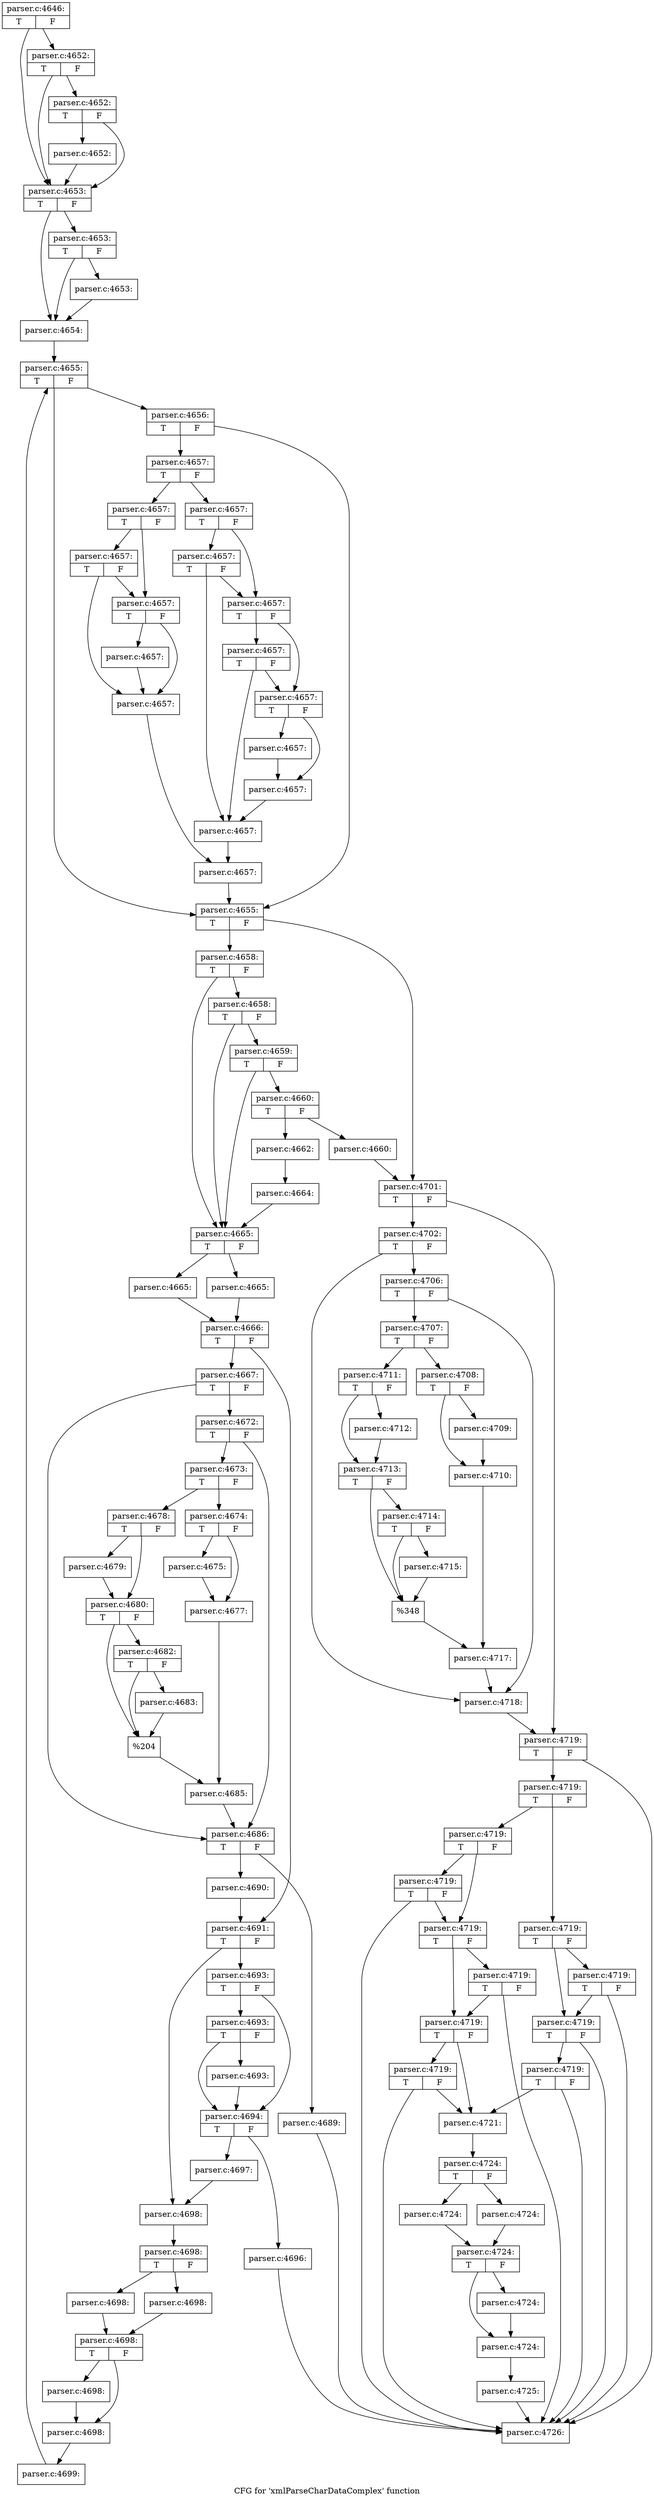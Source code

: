 digraph "CFG for 'xmlParseCharDataComplex' function" {
	label="CFG for 'xmlParseCharDataComplex' function";

	Node0x5c6f010 [shape=record,label="{parser.c:4646:|{<s0>T|<s1>F}}"];
	Node0x5c6f010 -> Node0x5c71d60;
	Node0x5c6f010 -> Node0x5c71c90;
	Node0x5c71d60 [shape=record,label="{parser.c:4652:|{<s0>T|<s1>F}}"];
	Node0x5c71d60 -> Node0x5c71ce0;
	Node0x5c71d60 -> Node0x5c71c90;
	Node0x5c71ce0 [shape=record,label="{parser.c:4652:|{<s0>T|<s1>F}}"];
	Node0x5c71ce0 -> Node0x5c71c40;
	Node0x5c71ce0 -> Node0x5c71c90;
	Node0x5c71c40 [shape=record,label="{parser.c:4652:}"];
	Node0x5c71c40 -> Node0x5c71c90;
	Node0x5c71c90 [shape=record,label="{parser.c:4653:|{<s0>T|<s1>F}}"];
	Node0x5c71c90 -> Node0x5c730a0;
	Node0x5c71c90 -> Node0x5c73050;
	Node0x5c730a0 [shape=record,label="{parser.c:4653:|{<s0>T|<s1>F}}"];
	Node0x5c730a0 -> Node0x5c73000;
	Node0x5c730a0 -> Node0x5c73050;
	Node0x5c73000 [shape=record,label="{parser.c:4653:}"];
	Node0x5c73000 -> Node0x5c73050;
	Node0x5c73050 [shape=record,label="{parser.c:4654:}"];
	Node0x5c73050 -> Node0x5c73e30;
	Node0x5c73e30 [shape=record,label="{parser.c:4655:|{<s0>T|<s1>F}}"];
	Node0x5c73e30 -> Node0x5c74170;
	Node0x5c73e30 -> Node0x5c740d0;
	Node0x5c74170 [shape=record,label="{parser.c:4656:|{<s0>T|<s1>F}}"];
	Node0x5c74170 -> Node0x5c74120;
	Node0x5c74170 -> Node0x5c740d0;
	Node0x5c74120 [shape=record,label="{parser.c:4657:|{<s0>T|<s1>F}}"];
	Node0x5c74120 -> Node0x5c74600;
	Node0x5c74120 -> Node0x5c74650;
	Node0x5c74600 [shape=record,label="{parser.c:4657:|{<s0>T|<s1>F}}"];
	Node0x5c74600 -> Node0x5c749b0;
	Node0x5c74600 -> Node0x5c74960;
	Node0x5c749b0 [shape=record,label="{parser.c:4657:|{<s0>T|<s1>F}}"];
	Node0x5c749b0 -> Node0x5c748c0;
	Node0x5c749b0 -> Node0x5c74960;
	Node0x5c74960 [shape=record,label="{parser.c:4657:|{<s0>T|<s1>F}}"];
	Node0x5c74960 -> Node0x5c748c0;
	Node0x5c74960 -> Node0x5c74910;
	Node0x5c74910 [shape=record,label="{parser.c:4657:}"];
	Node0x5c74910 -> Node0x5c748c0;
	Node0x5c748c0 [shape=record,label="{parser.c:4657:}"];
	Node0x5c748c0 -> Node0x5c746a0;
	Node0x5c74650 [shape=record,label="{parser.c:4657:|{<s0>T|<s1>F}}"];
	Node0x5c74650 -> Node0x5c751b0;
	Node0x5c74650 -> Node0x5c75160;
	Node0x5c751b0 [shape=record,label="{parser.c:4657:|{<s0>T|<s1>F}}"];
	Node0x5c751b0 -> Node0x5c74e50;
	Node0x5c751b0 -> Node0x5c75160;
	Node0x5c75160 [shape=record,label="{parser.c:4657:|{<s0>T|<s1>F}}"];
	Node0x5c75160 -> Node0x5c75540;
	Node0x5c75160 -> Node0x5c75110;
	Node0x5c75540 [shape=record,label="{parser.c:4657:|{<s0>T|<s1>F}}"];
	Node0x5c75540 -> Node0x5c74e50;
	Node0x5c75540 -> Node0x5c75110;
	Node0x5c75110 [shape=record,label="{parser.c:4657:|{<s0>T|<s1>F}}"];
	Node0x5c75110 -> Node0x5c75910;
	Node0x5c75110 -> Node0x5c758c0;
	Node0x5c75910 [shape=record,label="{parser.c:4657:}"];
	Node0x5c75910 -> Node0x5c758c0;
	Node0x5c758c0 [shape=record,label="{parser.c:4657:}"];
	Node0x5c758c0 -> Node0x5c74e50;
	Node0x5c74e50 [shape=record,label="{parser.c:4657:}"];
	Node0x5c74e50 -> Node0x5c746a0;
	Node0x5c746a0 [shape=record,label="{parser.c:4657:}"];
	Node0x5c746a0 -> Node0x5c740d0;
	Node0x5c740d0 [shape=record,label="{parser.c:4655:|{<s0>T|<s1>F}}"];
	Node0x5c740d0 -> Node0x5c74550;
	Node0x5c740d0 -> Node0x5c74050;
	Node0x5c74550 [shape=record,label="{parser.c:4658:|{<s0>T|<s1>F}}"];
	Node0x5c74550 -> Node0x5c76320;
	Node0x5c74550 -> Node0x5c76250;
	Node0x5c76320 [shape=record,label="{parser.c:4658:|{<s0>T|<s1>F}}"];
	Node0x5c76320 -> Node0x5c762a0;
	Node0x5c76320 -> Node0x5c76250;
	Node0x5c762a0 [shape=record,label="{parser.c:4659:|{<s0>T|<s1>F}}"];
	Node0x5c762a0 -> Node0x5c76200;
	Node0x5c762a0 -> Node0x5c76250;
	Node0x5c76200 [shape=record,label="{parser.c:4660:|{<s0>T|<s1>F}}"];
	Node0x5c76200 -> Node0x5c77150;
	Node0x5c76200 -> Node0x5c771f0;
	Node0x5c77150 [shape=record,label="{parser.c:4660:}"];
	Node0x5c77150 -> Node0x5c74050;
	Node0x5c771f0 [shape=record,label="{parser.c:4662:}"];
	Node0x5c771f0 -> Node0x5c771a0;
	Node0x5c771a0 [shape=record,label="{parser.c:4664:}"];
	Node0x5c771a0 -> Node0x5c76250;
	Node0x5c76250 [shape=record,label="{parser.c:4665:|{<s0>T|<s1>F}}"];
	Node0x5c76250 -> Node0x5c778b0;
	Node0x5c76250 -> Node0x5c77950;
	Node0x5c778b0 [shape=record,label="{parser.c:4665:}"];
	Node0x5c778b0 -> Node0x5c77900;
	Node0x5c77950 [shape=record,label="{parser.c:4665:}"];
	Node0x5c77950 -> Node0x5c77900;
	Node0x5c77900 [shape=record,label="{parser.c:4666:|{<s0>T|<s1>F}}"];
	Node0x5c77900 -> Node0x5c78400;
	Node0x5c77900 -> Node0x5c78450;
	Node0x5c78400 [shape=record,label="{parser.c:4667:|{<s0>T|<s1>F}}"];
	Node0x5c78400 -> Node0x5c78af0;
	Node0x5c78400 -> Node0x5c78aa0;
	Node0x5c78af0 [shape=record,label="{parser.c:4672:|{<s0>T|<s1>F}}"];
	Node0x5c78af0 -> Node0x5c78aa0;
	Node0x5c78af0 -> Node0x5c78a50;
	Node0x5c78a50 [shape=record,label="{parser.c:4673:|{<s0>T|<s1>F}}"];
	Node0x5c78a50 -> Node0x5c79280;
	Node0x5c78a50 -> Node0x5c79320;
	Node0x5c79280 [shape=record,label="{parser.c:4674:|{<s0>T|<s1>F}}"];
	Node0x5c79280 -> Node0x5c798b0;
	Node0x5c79280 -> Node0x5c79900;
	Node0x5c798b0 [shape=record,label="{parser.c:4675:}"];
	Node0x5c798b0 -> Node0x5c79900;
	Node0x5c79900 [shape=record,label="{parser.c:4677:}"];
	Node0x5c79900 -> Node0x5c792d0;
	Node0x5c79320 [shape=record,label="{parser.c:4678:|{<s0>T|<s1>F}}"];
	Node0x5c79320 -> Node0x5c7a6e0;
	Node0x5c79320 -> Node0x5c7a730;
	Node0x5c7a6e0 [shape=record,label="{parser.c:4679:}"];
	Node0x5c7a6e0 -> Node0x5c7a730;
	Node0x5c7a730 [shape=record,label="{parser.c:4680:|{<s0>T|<s1>F}}"];
	Node0x5c7a730 -> Node0x5c7b480;
	Node0x5c7a730 -> Node0x5c7b430;
	Node0x5c7b480 [shape=record,label="{parser.c:4682:|{<s0>T|<s1>F}}"];
	Node0x5c7b480 -> Node0x5c7b3e0;
	Node0x5c7b480 -> Node0x5c7b430;
	Node0x5c7b3e0 [shape=record,label="{parser.c:4683:}"];
	Node0x5c7b3e0 -> Node0x5c7b430;
	Node0x5c7b430 [shape=record,label="{%204}"];
	Node0x5c7b430 -> Node0x5c792d0;
	Node0x5c792d0 [shape=record,label="{parser.c:4685:}"];
	Node0x5c792d0 -> Node0x5c78aa0;
	Node0x5c78aa0 [shape=record,label="{parser.c:4686:|{<s0>T|<s1>F}}"];
	Node0x5c78aa0 -> Node0x5c7c7c0;
	Node0x5c78aa0 -> Node0x5c7c810;
	Node0x5c7c7c0 [shape=record,label="{parser.c:4689:}"];
	Node0x5c7c7c0 -> Node0x5c84a70;
	Node0x5c7c810 [shape=record,label="{parser.c:4690:}"];
	Node0x5c7c810 -> Node0x5c78450;
	Node0x5c78450 [shape=record,label="{parser.c:4691:|{<s0>T|<s1>F}}"];
	Node0x5c78450 -> Node0x5c7cfa0;
	Node0x5c78450 -> Node0x5c7cff0;
	Node0x5c7cfa0 [shape=record,label="{parser.c:4693:|{<s0>T|<s1>F}}"];
	Node0x5c7cfa0 -> Node0x5c7d420;
	Node0x5c7cfa0 -> Node0x5c7d3d0;
	Node0x5c7d420 [shape=record,label="{parser.c:4693:|{<s0>T|<s1>F}}"];
	Node0x5c7d420 -> Node0x5c7d380;
	Node0x5c7d420 -> Node0x5c7d3d0;
	Node0x5c7d380 [shape=record,label="{parser.c:4693:}"];
	Node0x5c7d380 -> Node0x5c7d3d0;
	Node0x5c7d3d0 [shape=record,label="{parser.c:4694:|{<s0>T|<s1>F}}"];
	Node0x5c7d3d0 -> Node0x5c7e0c0;
	Node0x5c7d3d0 -> Node0x5c7e110;
	Node0x5c7e0c0 [shape=record,label="{parser.c:4696:}"];
	Node0x5c7e0c0 -> Node0x5c84a70;
	Node0x5c7e110 [shape=record,label="{parser.c:4697:}"];
	Node0x5c7e110 -> Node0x5c7cff0;
	Node0x5c7cff0 [shape=record,label="{parser.c:4698:}"];
	Node0x5c7cff0 -> Node0x5c7e710;
	Node0x5c7e710 [shape=record,label="{parser.c:4698:|{<s0>T|<s1>F}}"];
	Node0x5c7e710 -> Node0x5c7e9b0;
	Node0x5c7e710 -> Node0x5c7ea50;
	Node0x5c7e9b0 [shape=record,label="{parser.c:4698:}"];
	Node0x5c7e9b0 -> Node0x5c7ea00;
	Node0x5c7ea50 [shape=record,label="{parser.c:4698:}"];
	Node0x5c7ea50 -> Node0x5c7ea00;
	Node0x5c7ea00 [shape=record,label="{parser.c:4698:|{<s0>T|<s1>F}}"];
	Node0x5c7ea00 -> Node0x5c7fce0;
	Node0x5c7ea00 -> Node0x5c7fd30;
	Node0x5c7fce0 [shape=record,label="{parser.c:4698:}"];
	Node0x5c7fce0 -> Node0x5c7fd30;
	Node0x5c7fd30 [shape=record,label="{parser.c:4698:}"];
	Node0x5c7fd30 -> Node0x5c7e670;
	Node0x5c7e670 [shape=record,label="{parser.c:4699:}"];
	Node0x5c7e670 -> Node0x5c73e30;
	Node0x5c74050 [shape=record,label="{parser.c:4701:|{<s0>T|<s1>F}}"];
	Node0x5c74050 -> Node0x5c7e6c0;
	Node0x5c74050 -> Node0x5c806d0;
	Node0x5c7e6c0 [shape=record,label="{parser.c:4702:|{<s0>T|<s1>F}}"];
	Node0x5c7e6c0 -> Node0x5c80d70;
	Node0x5c7e6c0 -> Node0x5c80d20;
	Node0x5c80d70 [shape=record,label="{parser.c:4706:|{<s0>T|<s1>F}}"];
	Node0x5c80d70 -> Node0x5c80d20;
	Node0x5c80d70 -> Node0x5c80cd0;
	Node0x5c80cd0 [shape=record,label="{parser.c:4707:|{<s0>T|<s1>F}}"];
	Node0x5c80cd0 -> Node0x5c81500;
	Node0x5c80cd0 -> Node0x5c815a0;
	Node0x5c81500 [shape=record,label="{parser.c:4708:|{<s0>T|<s1>F}}"];
	Node0x5c81500 -> Node0x5c81b30;
	Node0x5c81500 -> Node0x5c81b80;
	Node0x5c81b30 [shape=record,label="{parser.c:4709:}"];
	Node0x5c81b30 -> Node0x5c81b80;
	Node0x5c81b80 [shape=record,label="{parser.c:4710:}"];
	Node0x5c81b80 -> Node0x5c81550;
	Node0x5c815a0 [shape=record,label="{parser.c:4711:|{<s0>T|<s1>F}}"];
	Node0x5c815a0 -> Node0x5c82960;
	Node0x5c815a0 -> Node0x5c829b0;
	Node0x5c82960 [shape=record,label="{parser.c:4712:}"];
	Node0x5c82960 -> Node0x5c829b0;
	Node0x5c829b0 [shape=record,label="{parser.c:4713:|{<s0>T|<s1>F}}"];
	Node0x5c829b0 -> Node0x5c83700;
	Node0x5c829b0 -> Node0x5c836b0;
	Node0x5c83700 [shape=record,label="{parser.c:4714:|{<s0>T|<s1>F}}"];
	Node0x5c83700 -> Node0x5c83660;
	Node0x5c83700 -> Node0x5c836b0;
	Node0x5c83660 [shape=record,label="{parser.c:4715:}"];
	Node0x5c83660 -> Node0x5c836b0;
	Node0x5c836b0 [shape=record,label="{%348}"];
	Node0x5c836b0 -> Node0x5c81550;
	Node0x5c81550 [shape=record,label="{parser.c:4717:}"];
	Node0x5c81550 -> Node0x5c80d20;
	Node0x5c80d20 [shape=record,label="{parser.c:4718:}"];
	Node0x5c80d20 -> Node0x5c806d0;
	Node0x5c806d0 [shape=record,label="{parser.c:4719:|{<s0>T|<s1>F}}"];
	Node0x5c806d0 -> Node0x5c84ac0;
	Node0x5c806d0 -> Node0x5c84a70;
	Node0x5c84ac0 [shape=record,label="{parser.c:4719:|{<s0>T|<s1>F}}"];
	Node0x5c84ac0 -> Node0x5c84da0;
	Node0x5c84ac0 -> Node0x5c84df0;
	Node0x5c84da0 [shape=record,label="{parser.c:4719:|{<s0>T|<s1>F}}"];
	Node0x5c84da0 -> Node0x5c85080;
	Node0x5c84da0 -> Node0x5c85030;
	Node0x5c85080 [shape=record,label="{parser.c:4719:|{<s0>T|<s1>F}}"];
	Node0x5c85080 -> Node0x5c84a70;
	Node0x5c85080 -> Node0x5c85030;
	Node0x5c85030 [shape=record,label="{parser.c:4719:|{<s0>T|<s1>F}}"];
	Node0x5c85030 -> Node0x5c84a70;
	Node0x5c85030 -> Node0x5c84fe0;
	Node0x5c84fe0 [shape=record,label="{parser.c:4719:|{<s0>T|<s1>F}}"];
	Node0x5c84fe0 -> Node0x5c84a70;
	Node0x5c84fe0 -> Node0x5c84a20;
	Node0x5c84df0 [shape=record,label="{parser.c:4719:|{<s0>T|<s1>F}}"];
	Node0x5c84df0 -> Node0x5c85730;
	Node0x5c84df0 -> Node0x5c856e0;
	Node0x5c85730 [shape=record,label="{parser.c:4719:|{<s0>T|<s1>F}}"];
	Node0x5c85730 -> Node0x5c84a70;
	Node0x5c85730 -> Node0x5c856e0;
	Node0x5c856e0 [shape=record,label="{parser.c:4719:|{<s0>T|<s1>F}}"];
	Node0x5c856e0 -> Node0x5c85a60;
	Node0x5c856e0 -> Node0x5c85690;
	Node0x5c85a60 [shape=record,label="{parser.c:4719:|{<s0>T|<s1>F}}"];
	Node0x5c85a60 -> Node0x5c84a70;
	Node0x5c85a60 -> Node0x5c85690;
	Node0x5c85690 [shape=record,label="{parser.c:4719:|{<s0>T|<s1>F}}"];
	Node0x5c85690 -> Node0x5c85d90;
	Node0x5c85690 -> Node0x5c84a20;
	Node0x5c85d90 [shape=record,label="{parser.c:4719:|{<s0>T|<s1>F}}"];
	Node0x5c85d90 -> Node0x5c84a70;
	Node0x5c85d90 -> Node0x5c84a20;
	Node0x5c84a20 [shape=record,label="{parser.c:4721:}"];
	Node0x5c84a20 -> Node0x5c865d0;
	Node0x5c865d0 [shape=record,label="{parser.c:4724:|{<s0>T|<s1>F}}"];
	Node0x5c865d0 -> Node0x5c86870;
	Node0x5c865d0 -> Node0x5c86910;
	Node0x5c86870 [shape=record,label="{parser.c:4724:}"];
	Node0x5c86870 -> Node0x5c868c0;
	Node0x5c86910 [shape=record,label="{parser.c:4724:}"];
	Node0x5c86910 -> Node0x5c868c0;
	Node0x5c868c0 [shape=record,label="{parser.c:4724:|{<s0>T|<s1>F}}"];
	Node0x5c868c0 -> Node0x5c87ba0;
	Node0x5c868c0 -> Node0x5c87bf0;
	Node0x5c87ba0 [shape=record,label="{parser.c:4724:}"];
	Node0x5c87ba0 -> Node0x5c87bf0;
	Node0x5c87bf0 [shape=record,label="{parser.c:4724:}"];
	Node0x5c87bf0 -> Node0x5c86530;
	Node0x5c86530 [shape=record,label="{parser.c:4725:}"];
	Node0x5c86530 -> Node0x5c84a70;
	Node0x5c84a70 [shape=record,label="{parser.c:4726:}"];
}
